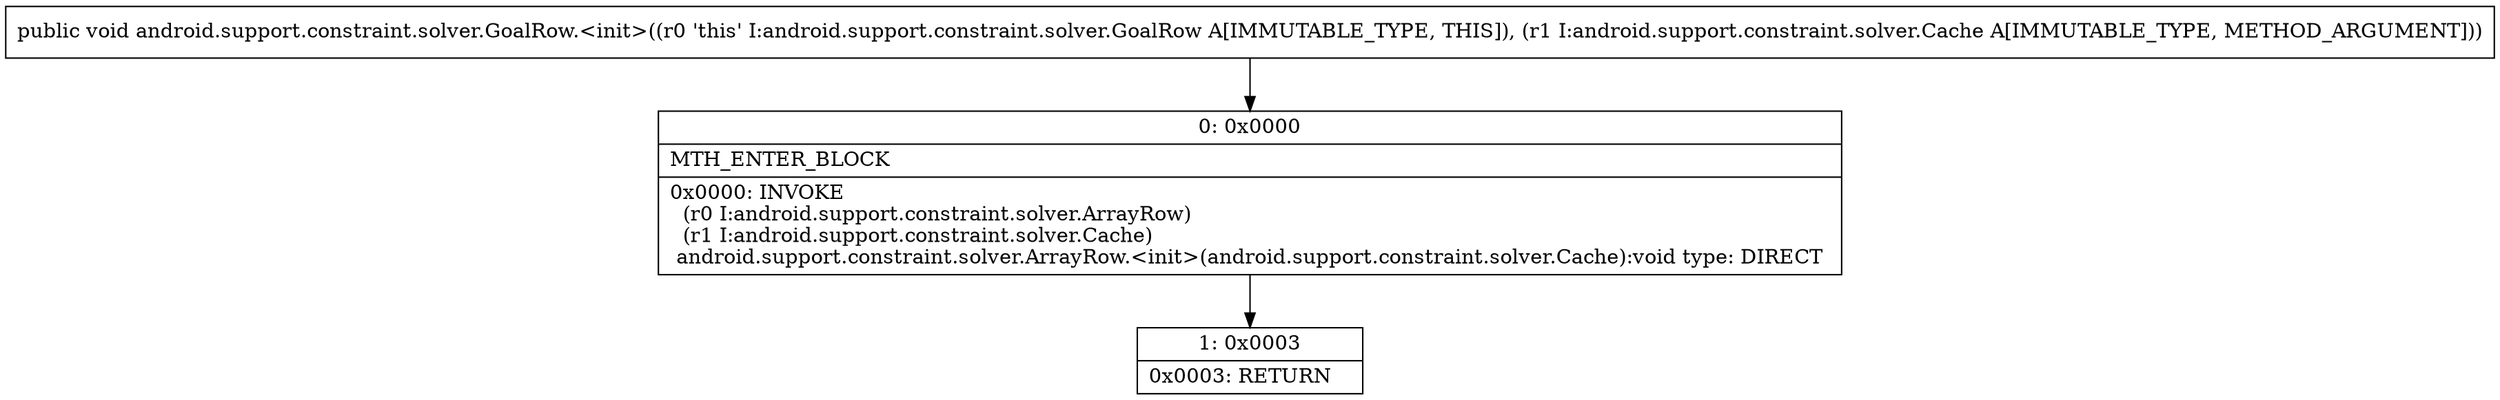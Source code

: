 digraph "CFG forandroid.support.constraint.solver.GoalRow.\<init\>(Landroid\/support\/constraint\/solver\/Cache;)V" {
Node_0 [shape=record,label="{0\:\ 0x0000|MTH_ENTER_BLOCK\l|0x0000: INVOKE  \l  (r0 I:android.support.constraint.solver.ArrayRow)\l  (r1 I:android.support.constraint.solver.Cache)\l android.support.constraint.solver.ArrayRow.\<init\>(android.support.constraint.solver.Cache):void type: DIRECT \l}"];
Node_1 [shape=record,label="{1\:\ 0x0003|0x0003: RETURN   \l}"];
MethodNode[shape=record,label="{public void android.support.constraint.solver.GoalRow.\<init\>((r0 'this' I:android.support.constraint.solver.GoalRow A[IMMUTABLE_TYPE, THIS]), (r1 I:android.support.constraint.solver.Cache A[IMMUTABLE_TYPE, METHOD_ARGUMENT])) }"];
MethodNode -> Node_0;
Node_0 -> Node_1;
}

